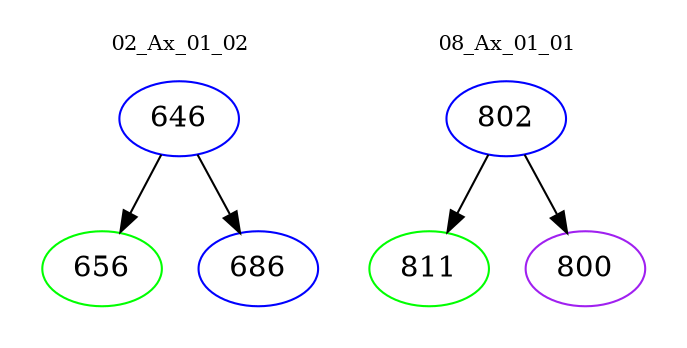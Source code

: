 digraph{
subgraph cluster_0 {
color = white
label = "02_Ax_01_02";
fontsize=10;
T0_646 [label="646", color="blue"]
T0_646 -> T0_656 [color="black"]
T0_656 [label="656", color="green"]
T0_646 -> T0_686 [color="black"]
T0_686 [label="686", color="blue"]
}
subgraph cluster_1 {
color = white
label = "08_Ax_01_01";
fontsize=10;
T1_802 [label="802", color="blue"]
T1_802 -> T1_811 [color="black"]
T1_811 [label="811", color="green"]
T1_802 -> T1_800 [color="black"]
T1_800 [label="800", color="purple"]
}
}
